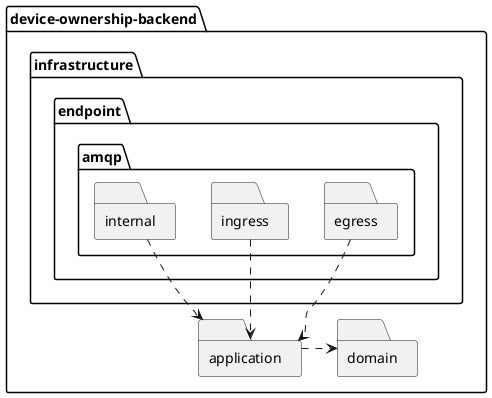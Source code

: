 @startuml device-ownership-backend

folder "device-ownership-backend" {
    folder "application" as APP
    folder "domain" as DOM
    folder "infrastructure" as INFRA {
        folder "endpoint" as ENDPOINT {
            folder "amqp" as AMQP {
                folder "egress" as EGRESS
                folder "ingress" as INGRESS
                folder "internal" as INTERNAL
            }
        }
    }

    EGRESS ..> APP
    INGRESS ..> APP
    INTERNAL ..> APP
    APP .> DOM
}

@enduml
